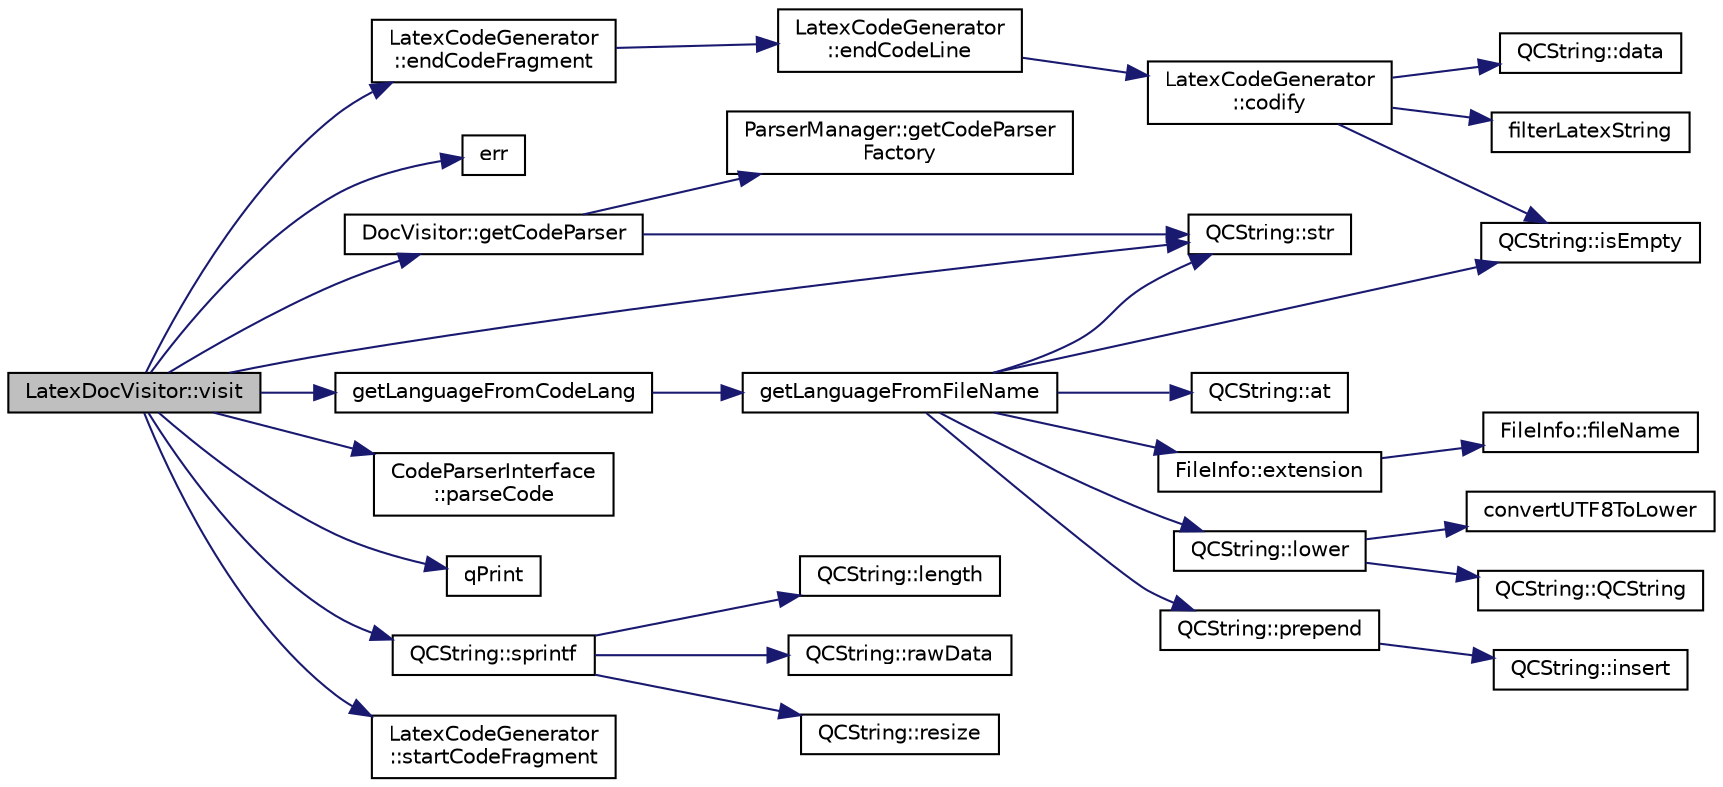 digraph "LatexDocVisitor::visit"
{
 // LATEX_PDF_SIZE
  edge [fontname="Helvetica",fontsize="10",labelfontname="Helvetica",labelfontsize="10"];
  node [fontname="Helvetica",fontsize="10",shape=record];
  rankdir="LR";
  Node1 [label="LatexDocVisitor::visit",height=0.2,width=0.4,color="black", fillcolor="grey75", style="filled", fontcolor="black",tooltip=" "];
  Node1 -> Node2 [color="midnightblue",fontsize="10",style="solid",fontname="Helvetica"];
  Node2 [label="LatexCodeGenerator\l::endCodeFragment",height=0.2,width=0.4,color="black", fillcolor="white", style="filled",URL="$classLatexCodeGenerator.html#aaf84f3e3d479467862d91a7f5ce3b69d",tooltip=" "];
  Node2 -> Node3 [color="midnightblue",fontsize="10",style="solid",fontname="Helvetica"];
  Node3 [label="LatexCodeGenerator\l::endCodeLine",height=0.2,width=0.4,color="black", fillcolor="white", style="filled",URL="$classLatexCodeGenerator.html#ad6a36878e0fde7d9d23711fd7487edb8",tooltip=" "];
  Node3 -> Node4 [color="midnightblue",fontsize="10",style="solid",fontname="Helvetica"];
  Node4 [label="LatexCodeGenerator\l::codify",height=0.2,width=0.4,color="black", fillcolor="white", style="filled",URL="$classLatexCodeGenerator.html#ace27d46d07e19112fc6ee3411915c8ea",tooltip=" "];
  Node4 -> Node5 [color="midnightblue",fontsize="10",style="solid",fontname="Helvetica"];
  Node5 [label="QCString::data",height=0.2,width=0.4,color="black", fillcolor="white", style="filled",URL="$classQCString.html#ac3aa3ac1a1c36d3305eba22a2eb0d098",tooltip=" "];
  Node4 -> Node6 [color="midnightblue",fontsize="10",style="solid",fontname="Helvetica"];
  Node6 [label="filterLatexString",height=0.2,width=0.4,color="black", fillcolor="white", style="filled",URL="$util_8cpp.html#a96afd525d79a1a43fbaabae3483b2e6b",tooltip=" "];
  Node4 -> Node7 [color="midnightblue",fontsize="10",style="solid",fontname="Helvetica"];
  Node7 [label="QCString::isEmpty",height=0.2,width=0.4,color="black", fillcolor="white", style="filled",URL="$classQCString.html#a621c4090d69ad7d05ef8e5234376c3d8",tooltip=" "];
  Node1 -> Node8 [color="midnightblue",fontsize="10",style="solid",fontname="Helvetica"];
  Node8 [label="err",height=0.2,width=0.4,color="black", fillcolor="white", style="filled",URL="$message_8cpp.html#aede5746344fdce99647541101eaa7f06",tooltip=" "];
  Node1 -> Node9 [color="midnightblue",fontsize="10",style="solid",fontname="Helvetica"];
  Node9 [label="DocVisitor::getCodeParser",height=0.2,width=0.4,color="black", fillcolor="white", style="filled",URL="$classDocVisitor.html#a1ec90584b36968b4eef801a5becb0522",tooltip=" "];
  Node9 -> Node10 [color="midnightblue",fontsize="10",style="solid",fontname="Helvetica"];
  Node10 [label="ParserManager::getCodeParser\lFactory",height=0.2,width=0.4,color="black", fillcolor="white", style="filled",URL="$classParserManager.html#a8f767ea4b80602eec90e5fa4a5c2b008",tooltip=" "];
  Node9 -> Node11 [color="midnightblue",fontsize="10",style="solid",fontname="Helvetica"];
  Node11 [label="QCString::str",height=0.2,width=0.4,color="black", fillcolor="white", style="filled",URL="$classQCString.html#a9824b07232eea418ab3b3e7dc3178eec",tooltip=" "];
  Node1 -> Node12 [color="midnightblue",fontsize="10",style="solid",fontname="Helvetica"];
  Node12 [label="getLanguageFromCodeLang",height=0.2,width=0.4,color="black", fillcolor="white", style="filled",URL="$util_8cpp.html#a6d584858761afb81c76d1c85e19438e9",tooltip="Routine to handle the language attribute of the \\code command."];
  Node12 -> Node13 [color="midnightblue",fontsize="10",style="solid",fontname="Helvetica"];
  Node13 [label="getLanguageFromFileName",height=0.2,width=0.4,color="black", fillcolor="white", style="filled",URL="$util_8cpp.html#a1b56719a14e986911d90aae56767dd5b",tooltip=" "];
  Node13 -> Node14 [color="midnightblue",fontsize="10",style="solid",fontname="Helvetica"];
  Node14 [label="QCString::at",height=0.2,width=0.4,color="black", fillcolor="white", style="filled",URL="$classQCString.html#a4c8be5d062cc14919b53ff0a3c8f9a4f",tooltip=" "];
  Node13 -> Node15 [color="midnightblue",fontsize="10",style="solid",fontname="Helvetica"];
  Node15 [label="FileInfo::extension",height=0.2,width=0.4,color="black", fillcolor="white", style="filled",URL="$classFileInfo.html#a626f514840802434ae881b02e4a09af9",tooltip=" "];
  Node15 -> Node16 [color="midnightblue",fontsize="10",style="solid",fontname="Helvetica"];
  Node16 [label="FileInfo::fileName",height=0.2,width=0.4,color="black", fillcolor="white", style="filled",URL="$classFileInfo.html#a8ae2069796787d27306bb49bd70e3e3a",tooltip=" "];
  Node13 -> Node7 [color="midnightblue",fontsize="10",style="solid",fontname="Helvetica"];
  Node13 -> Node17 [color="midnightblue",fontsize="10",style="solid",fontname="Helvetica"];
  Node17 [label="QCString::lower",height=0.2,width=0.4,color="black", fillcolor="white", style="filled",URL="$classQCString.html#a33688239622e659cfb469fbd62c9cccb",tooltip=" "];
  Node17 -> Node18 [color="midnightblue",fontsize="10",style="solid",fontname="Helvetica"];
  Node18 [label="convertUTF8ToLower",height=0.2,width=0.4,color="black", fillcolor="white", style="filled",URL="$utf8_8cpp.html#a90000b3876f8ff0fed72d2c31ecdfe11",tooltip=" "];
  Node17 -> Node19 [color="midnightblue",fontsize="10",style="solid",fontname="Helvetica"];
  Node19 [label="QCString::QCString",height=0.2,width=0.4,color="black", fillcolor="white", style="filled",URL="$classQCString.html#ad691e1087cc03e14e00d1147ae0ecab7",tooltip=" "];
  Node13 -> Node20 [color="midnightblue",fontsize="10",style="solid",fontname="Helvetica"];
  Node20 [label="QCString::prepend",height=0.2,width=0.4,color="black", fillcolor="white", style="filled",URL="$classQCString.html#a0a6a8fe99e596b149ee15138fa8dcf0c",tooltip=" "];
  Node20 -> Node21 [color="midnightblue",fontsize="10",style="solid",fontname="Helvetica"];
  Node21 [label="QCString::insert",height=0.2,width=0.4,color="black", fillcolor="white", style="filled",URL="$classQCString.html#ae4e7678c93bacb8b7806597a8520ca54",tooltip=" "];
  Node13 -> Node11 [color="midnightblue",fontsize="10",style="solid",fontname="Helvetica"];
  Node1 -> Node22 [color="midnightblue",fontsize="10",style="solid",fontname="Helvetica"];
  Node22 [label="CodeParserInterface\l::parseCode",height=0.2,width=0.4,color="black", fillcolor="white", style="filled",URL="$classCodeParserInterface.html#a33d72178196c84965d5bf1eb361af8bb",tooltip=" "];
  Node1 -> Node23 [color="midnightblue",fontsize="10",style="solid",fontname="Helvetica"];
  Node23 [label="qPrint",height=0.2,width=0.4,color="black", fillcolor="white", style="filled",URL="$qcstring_8h.html#a9851ebb5ae2f65b4d2b1d08421edbfd2",tooltip=" "];
  Node1 -> Node24 [color="midnightblue",fontsize="10",style="solid",fontname="Helvetica"];
  Node24 [label="QCString::sprintf",height=0.2,width=0.4,color="black", fillcolor="white", style="filled",URL="$classQCString.html#aa2dccf89cb25346c3ee81d75aa5859da",tooltip=" "];
  Node24 -> Node25 [color="midnightblue",fontsize="10",style="solid",fontname="Helvetica"];
  Node25 [label="QCString::length",height=0.2,width=0.4,color="black", fillcolor="white", style="filled",URL="$classQCString.html#ac52596733e9110b778019946d73fb268",tooltip=" "];
  Node24 -> Node26 [color="midnightblue",fontsize="10",style="solid",fontname="Helvetica"];
  Node26 [label="QCString::rawData",height=0.2,width=0.4,color="black", fillcolor="white", style="filled",URL="$classQCString.html#a5f5c9dc172d638c8d7b07010d100117a",tooltip=" "];
  Node24 -> Node27 [color="midnightblue",fontsize="10",style="solid",fontname="Helvetica"];
  Node27 [label="QCString::resize",height=0.2,width=0.4,color="black", fillcolor="white", style="filled",URL="$classQCString.html#a993474e2da59141336e6105b8e154f2b",tooltip=" "];
  Node1 -> Node28 [color="midnightblue",fontsize="10",style="solid",fontname="Helvetica"];
  Node28 [label="LatexCodeGenerator\l::startCodeFragment",height=0.2,width=0.4,color="black", fillcolor="white", style="filled",URL="$classLatexCodeGenerator.html#a756ccfff7534033a522196ab842b5f0c",tooltip=" "];
  Node1 -> Node11 [color="midnightblue",fontsize="10",style="solid",fontname="Helvetica"];
}

